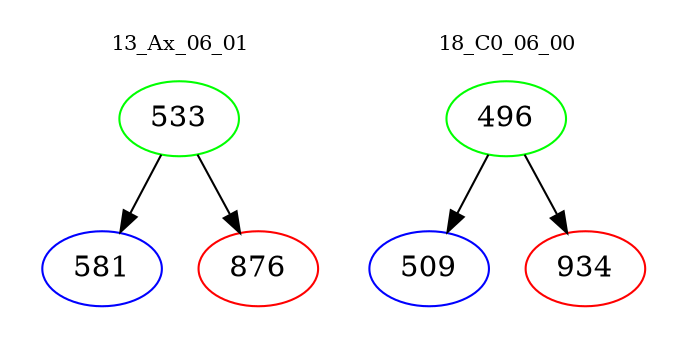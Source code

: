 digraph{
subgraph cluster_0 {
color = white
label = "13_Ax_06_01";
fontsize=10;
T0_533 [label="533", color="green"]
T0_533 -> T0_581 [color="black"]
T0_581 [label="581", color="blue"]
T0_533 -> T0_876 [color="black"]
T0_876 [label="876", color="red"]
}
subgraph cluster_1 {
color = white
label = "18_C0_06_00";
fontsize=10;
T1_496 [label="496", color="green"]
T1_496 -> T1_509 [color="black"]
T1_509 [label="509", color="blue"]
T1_496 -> T1_934 [color="black"]
T1_934 [label="934", color="red"]
}
}
